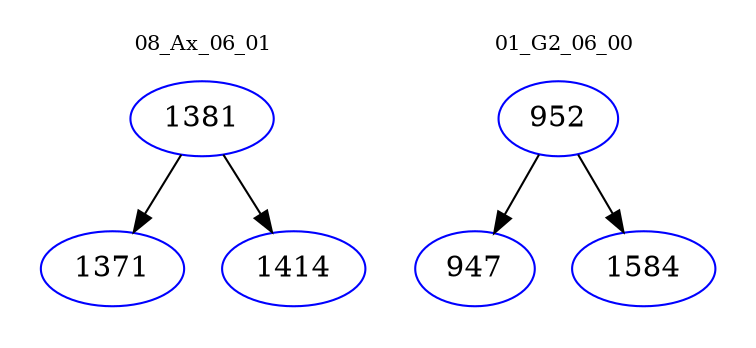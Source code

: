 digraph{
subgraph cluster_0 {
color = white
label = "08_Ax_06_01";
fontsize=10;
T0_1381 [label="1381", color="blue"]
T0_1381 -> T0_1371 [color="black"]
T0_1371 [label="1371", color="blue"]
T0_1381 -> T0_1414 [color="black"]
T0_1414 [label="1414", color="blue"]
}
subgraph cluster_1 {
color = white
label = "01_G2_06_00";
fontsize=10;
T1_952 [label="952", color="blue"]
T1_952 -> T1_947 [color="black"]
T1_947 [label="947", color="blue"]
T1_952 -> T1_1584 [color="black"]
T1_1584 [label="1584", color="blue"]
}
}
